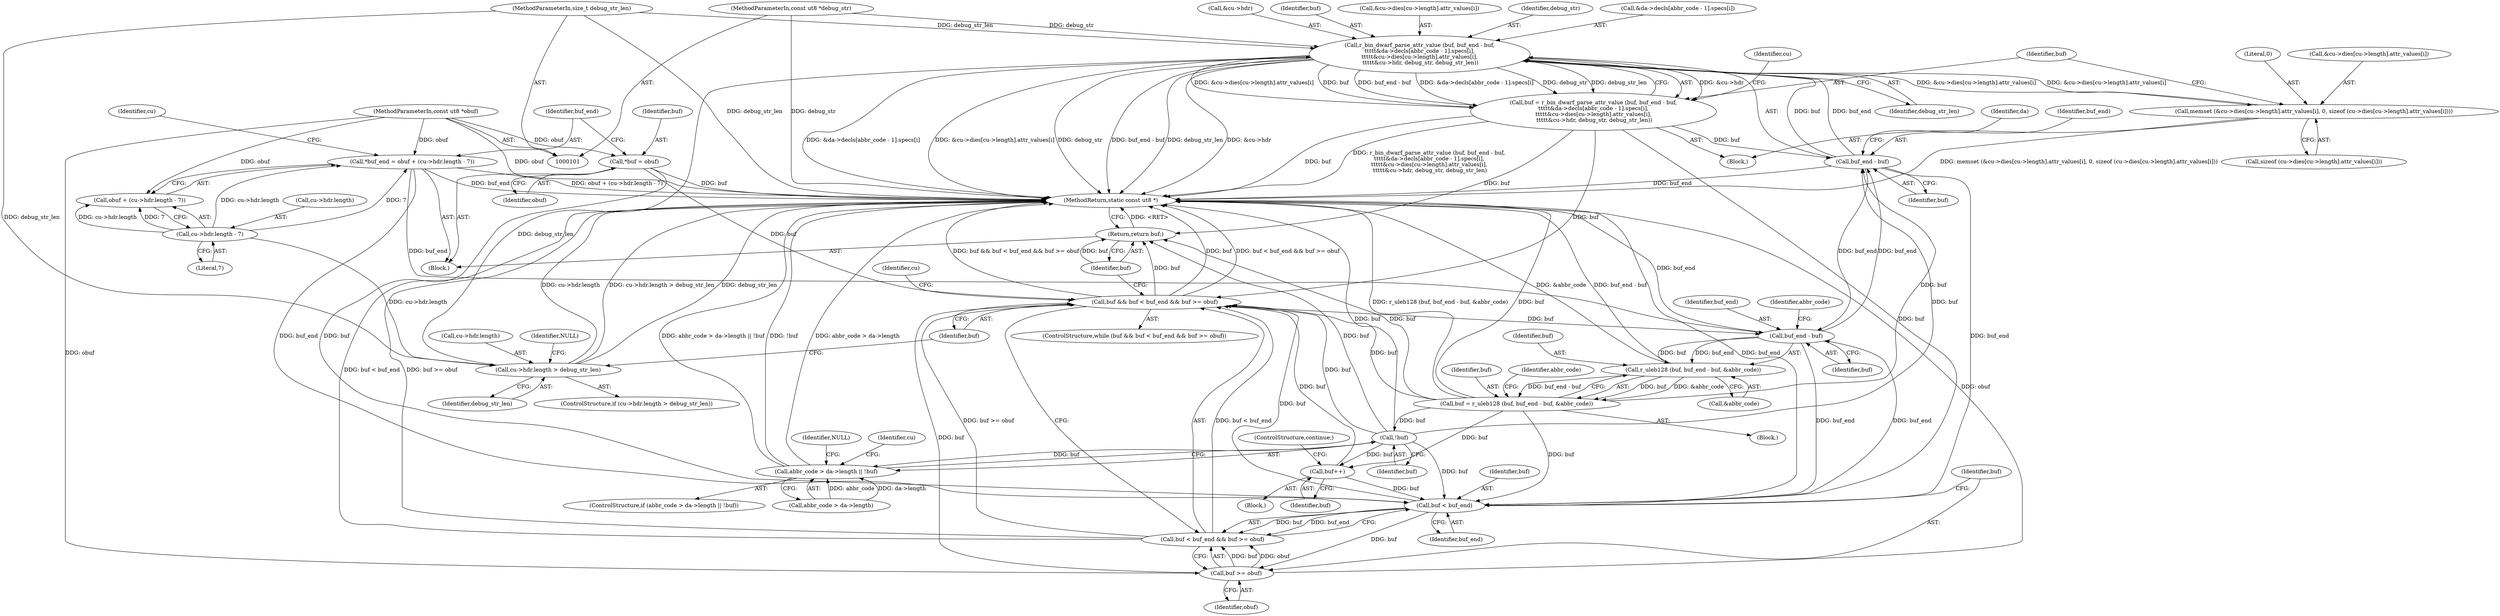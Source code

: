 digraph "0_radare2_bd1bab05083d80464fea854bf4b5c49aaf1b8401@array" {
"1000363" [label="(Call,r_bin_dwarf_parse_attr_value (buf, buf_end - buf,\n\t\t\t\t\t&da->decls[abbr_code - 1].specs[i],\n\t\t\t\t\t&cu->dies[cu->length].attr_values[i],\n \t\t\t\t\t&cu->hdr, debug_str, debug_str_len))"];
"1000365" [label="(Call,buf_end - buf)"];
"1000169" [label="(Call,buf_end - buf)"];
"1000143" [label="(Call,buf < buf_end)"];
"1000181" [label="(Call,!buf)"];
"1000165" [label="(Call,buf = r_uleb128 (buf, buf_end - buf, &abbr_code))"];
"1000167" [label="(Call,r_uleb128 (buf, buf_end - buf, &abbr_code))"];
"1000111" [label="(Call,*buf = obuf)"];
"1000103" [label="(MethodParameterIn,const ut8 *obuf)"];
"1000361" [label="(Call,buf = r_bin_dwarf_parse_attr_value (buf, buf_end - buf,\n\t\t\t\t\t&da->decls[abbr_code - 1].specs[i],\n\t\t\t\t\t&cu->dies[cu->length].attr_values[i],\n \t\t\t\t\t&cu->hdr, debug_str, debug_str_len))"];
"1000363" [label="(Call,r_bin_dwarf_parse_attr_value (buf, buf_end - buf,\n\t\t\t\t\t&da->decls[abbr_code - 1].specs[i],\n\t\t\t\t\t&cu->dies[cu->length].attr_values[i],\n \t\t\t\t\t&cu->hdr, debug_str, debug_str_len))"];
"1000335" [label="(Call,memset (&cu->dies[cu->length].attr_values[i], 0, sizeof (cu->dies[cu->length].attr_values[i])))"];
"1000107" [label="(MethodParameterIn,const ut8 *debug_str)"];
"1000129" [label="(Call,cu->hdr.length > debug_str_len)"];
"1000119" [label="(Call,cu->hdr.length - 7)"];
"1000108" [label="(MethodParameterIn,size_t debug_str_len)"];
"1000214" [label="(Call,buf++)"];
"1000115" [label="(Call,*buf_end = obuf + (cu->hdr.length - 7))"];
"1000140" [label="(Call,buf && buf < buf_end && buf >= obuf)"];
"1000146" [label="(Call,buf >= obuf)"];
"1000142" [label="(Call,buf < buf_end && buf >= obuf)"];
"1000175" [label="(Call,abbr_code > da->length || !buf)"];
"1000464" [label="(Return,return buf;)"];
"1000214" [label="(Call,buf++)"];
"1000367" [label="(Identifier,buf)"];
"1000464" [label="(Return,return buf;)"];
"1000335" [label="(Call,memset (&cu->dies[cu->length].attr_values[i], 0, sizeof (cu->dies[cu->length].attr_values[i])))"];
"1000142" [label="(Call,buf < buf_end && buf >= obuf)"];
"1000170" [label="(Identifier,buf_end)"];
"1000129" [label="(Call,cu->hdr.length > debug_str_len)"];
"1000175" [label="(Call,abbr_code > da->length || !buf)"];
"1000111" [label="(Call,*buf = obuf)"];
"1000149" [label="(Block,)"];
"1000113" [label="(Identifier,obuf)"];
"1000336" [label="(Call,&cu->dies[cu->length].attr_values[i])"];
"1000130" [label="(Call,cu->hdr.length)"];
"1000119" [label="(Call,cu->hdr.length - 7)"];
"1000139" [label="(ControlStructure,while (buf && buf < buf_end && buf >= obuf))"];
"1000165" [label="(Call,buf = r_uleb128 (buf, buf_end - buf, &abbr_code))"];
"1000169" [label="(Call,buf_end - buf)"];
"1000466" [label="(MethodReturn,static const ut8 *)"];
"1000216" [label="(ControlStructure,continue;)"];
"1000349" [label="(Call,sizeof (cu->dies[cu->length].attr_values[i]))"];
"1000368" [label="(Call,&da->decls[abbr_code - 1].specs[i])"];
"1000172" [label="(Call,&abbr_code)"];
"1000392" [label="(Call,&cu->hdr)"];
"1000120" [label="(Call,cu->hdr.length)"];
"1000125" [label="(Literal,7)"];
"1000132" [label="(Identifier,cu)"];
"1000366" [label="(Identifier,buf_end)"];
"1000167" [label="(Call,r_uleb128 (buf, buf_end - buf, &abbr_code))"];
"1000363" [label="(Call,r_bin_dwarf_parse_attr_value (buf, buf_end - buf,\n\t\t\t\t\t&da->decls[abbr_code - 1].specs[i],\n\t\t\t\t\t&cu->dies[cu->length].attr_values[i],\n \t\t\t\t\t&cu->hdr, debug_str, debug_str_len))"];
"1000364" [label="(Identifier,buf)"];
"1000148" [label="(Identifier,obuf)"];
"1000143" [label="(Call,buf < buf_end)"];
"1000103" [label="(MethodParameterIn,const ut8 *obuf)"];
"1000171" [label="(Identifier,buf)"];
"1000115" [label="(Call,*buf_end = obuf + (cu->hdr.length - 7))"];
"1000276" [label="(Block,)"];
"1000140" [label="(Call,buf && buf < buf_end && buf >= obuf)"];
"1000173" [label="(Identifier,abbr_code)"];
"1000144" [label="(Identifier,buf)"];
"1000380" [label="(Call,&cu->dies[cu->length].attr_values[i])"];
"1000147" [label="(Identifier,buf)"];
"1000117" [label="(Call,obuf + (cu->hdr.length - 7))"];
"1000141" [label="(Identifier,buf)"];
"1000174" [label="(ControlStructure,if (abbr_code > da->length || !buf))"];
"1000176" [label="(Call,abbr_code > da->length)"];
"1000215" [label="(Identifier,buf)"];
"1000185" [label="(Identifier,NULL)"];
"1000181" [label="(Call,!buf)"];
"1000166" [label="(Identifier,buf)"];
"1000168" [label="(Identifier,buf)"];
"1000128" [label="(ControlStructure,if (cu->hdr.length > debug_str_len))"];
"1000373" [label="(Identifier,da)"];
"1000135" [label="(Identifier,debug_str_len)"];
"1000198" [label="(Block,)"];
"1000116" [label="(Identifier,buf_end)"];
"1000107" [label="(MethodParameterIn,const ut8 *debug_str)"];
"1000190" [label="(Identifier,cu)"];
"1000365" [label="(Call,buf_end - buf)"];
"1000109" [label="(Block,)"];
"1000177" [label="(Identifier,abbr_code)"];
"1000138" [label="(Identifier,NULL)"];
"1000405" [label="(Identifier,cu)"];
"1000361" [label="(Call,buf = r_bin_dwarf_parse_attr_value (buf, buf_end - buf,\n\t\t\t\t\t&da->decls[abbr_code - 1].specs[i],\n\t\t\t\t\t&cu->dies[cu->length].attr_values[i],\n \t\t\t\t\t&cu->hdr, debug_str, debug_str_len))"];
"1000397" [label="(Identifier,debug_str_len)"];
"1000348" [label="(Literal,0)"];
"1000112" [label="(Identifier,buf)"];
"1000396" [label="(Identifier,debug_str)"];
"1000465" [label="(Identifier,buf)"];
"1000182" [label="(Identifier,buf)"];
"1000146" [label="(Call,buf >= obuf)"];
"1000108" [label="(MethodParameterIn,size_t debug_str_len)"];
"1000153" [label="(Identifier,cu)"];
"1000145" [label="(Identifier,buf_end)"];
"1000362" [label="(Identifier,buf)"];
"1000363" -> "1000361"  [label="AST: "];
"1000363" -> "1000397"  [label="CFG: "];
"1000364" -> "1000363"  [label="AST: "];
"1000365" -> "1000363"  [label="AST: "];
"1000368" -> "1000363"  [label="AST: "];
"1000380" -> "1000363"  [label="AST: "];
"1000392" -> "1000363"  [label="AST: "];
"1000396" -> "1000363"  [label="AST: "];
"1000397" -> "1000363"  [label="AST: "];
"1000361" -> "1000363"  [label="CFG: "];
"1000363" -> "1000466"  [label="DDG: debug_str"];
"1000363" -> "1000466"  [label="DDG: buf_end - buf"];
"1000363" -> "1000466"  [label="DDG: debug_str_len"];
"1000363" -> "1000466"  [label="DDG: &cu->hdr"];
"1000363" -> "1000466"  [label="DDG: &da->decls[abbr_code - 1].specs[i]"];
"1000363" -> "1000466"  [label="DDG: &cu->dies[cu->length].attr_values[i]"];
"1000363" -> "1000335"  [label="DDG: &cu->dies[cu->length].attr_values[i]"];
"1000363" -> "1000361"  [label="DDG: &cu->hdr"];
"1000363" -> "1000361"  [label="DDG: &cu->dies[cu->length].attr_values[i]"];
"1000363" -> "1000361"  [label="DDG: buf"];
"1000363" -> "1000361"  [label="DDG: buf_end - buf"];
"1000363" -> "1000361"  [label="DDG: &da->decls[abbr_code - 1].specs[i]"];
"1000363" -> "1000361"  [label="DDG: debug_str"];
"1000363" -> "1000361"  [label="DDG: debug_str_len"];
"1000365" -> "1000363"  [label="DDG: buf"];
"1000365" -> "1000363"  [label="DDG: buf_end"];
"1000335" -> "1000363"  [label="DDG: &cu->dies[cu->length].attr_values[i]"];
"1000107" -> "1000363"  [label="DDG: debug_str"];
"1000129" -> "1000363"  [label="DDG: debug_str_len"];
"1000108" -> "1000363"  [label="DDG: debug_str_len"];
"1000365" -> "1000367"  [label="CFG: "];
"1000366" -> "1000365"  [label="AST: "];
"1000367" -> "1000365"  [label="AST: "];
"1000373" -> "1000365"  [label="CFG: "];
"1000365" -> "1000466"  [label="DDG: buf_end"];
"1000365" -> "1000143"  [label="DDG: buf_end"];
"1000365" -> "1000169"  [label="DDG: buf_end"];
"1000169" -> "1000365"  [label="DDG: buf_end"];
"1000181" -> "1000365"  [label="DDG: buf"];
"1000165" -> "1000365"  [label="DDG: buf"];
"1000361" -> "1000365"  [label="DDG: buf"];
"1000169" -> "1000167"  [label="AST: "];
"1000169" -> "1000171"  [label="CFG: "];
"1000170" -> "1000169"  [label="AST: "];
"1000171" -> "1000169"  [label="AST: "];
"1000173" -> "1000169"  [label="CFG: "];
"1000169" -> "1000466"  [label="DDG: buf_end"];
"1000169" -> "1000143"  [label="DDG: buf_end"];
"1000169" -> "1000167"  [label="DDG: buf"];
"1000169" -> "1000167"  [label="DDG: buf_end"];
"1000143" -> "1000169"  [label="DDG: buf_end"];
"1000115" -> "1000169"  [label="DDG: buf_end"];
"1000140" -> "1000169"  [label="DDG: buf"];
"1000143" -> "1000142"  [label="AST: "];
"1000143" -> "1000145"  [label="CFG: "];
"1000144" -> "1000143"  [label="AST: "];
"1000145" -> "1000143"  [label="AST: "];
"1000147" -> "1000143"  [label="CFG: "];
"1000142" -> "1000143"  [label="CFG: "];
"1000143" -> "1000466"  [label="DDG: buf_end"];
"1000143" -> "1000140"  [label="DDG: buf"];
"1000143" -> "1000142"  [label="DDG: buf"];
"1000143" -> "1000142"  [label="DDG: buf_end"];
"1000181" -> "1000143"  [label="DDG: buf"];
"1000165" -> "1000143"  [label="DDG: buf"];
"1000111" -> "1000143"  [label="DDG: buf"];
"1000361" -> "1000143"  [label="DDG: buf"];
"1000214" -> "1000143"  [label="DDG: buf"];
"1000115" -> "1000143"  [label="DDG: buf_end"];
"1000143" -> "1000146"  [label="DDG: buf"];
"1000181" -> "1000175"  [label="AST: "];
"1000181" -> "1000182"  [label="CFG: "];
"1000182" -> "1000181"  [label="AST: "];
"1000175" -> "1000181"  [label="CFG: "];
"1000181" -> "1000466"  [label="DDG: buf"];
"1000181" -> "1000140"  [label="DDG: buf"];
"1000181" -> "1000175"  [label="DDG: buf"];
"1000165" -> "1000181"  [label="DDG: buf"];
"1000181" -> "1000214"  [label="DDG: buf"];
"1000181" -> "1000464"  [label="DDG: buf"];
"1000165" -> "1000149"  [label="AST: "];
"1000165" -> "1000167"  [label="CFG: "];
"1000166" -> "1000165"  [label="AST: "];
"1000167" -> "1000165"  [label="AST: "];
"1000177" -> "1000165"  [label="CFG: "];
"1000165" -> "1000466"  [label="DDG: buf"];
"1000165" -> "1000466"  [label="DDG: r_uleb128 (buf, buf_end - buf, &abbr_code)"];
"1000165" -> "1000140"  [label="DDG: buf"];
"1000167" -> "1000165"  [label="DDG: buf"];
"1000167" -> "1000165"  [label="DDG: buf_end - buf"];
"1000167" -> "1000165"  [label="DDG: &abbr_code"];
"1000165" -> "1000214"  [label="DDG: buf"];
"1000165" -> "1000464"  [label="DDG: buf"];
"1000167" -> "1000172"  [label="CFG: "];
"1000168" -> "1000167"  [label="AST: "];
"1000172" -> "1000167"  [label="AST: "];
"1000167" -> "1000466"  [label="DDG: buf_end - buf"];
"1000167" -> "1000466"  [label="DDG: &abbr_code"];
"1000111" -> "1000109"  [label="AST: "];
"1000111" -> "1000113"  [label="CFG: "];
"1000112" -> "1000111"  [label="AST: "];
"1000113" -> "1000111"  [label="AST: "];
"1000116" -> "1000111"  [label="CFG: "];
"1000111" -> "1000466"  [label="DDG: buf"];
"1000103" -> "1000111"  [label="DDG: obuf"];
"1000111" -> "1000140"  [label="DDG: buf"];
"1000103" -> "1000101"  [label="AST: "];
"1000103" -> "1000466"  [label="DDG: obuf"];
"1000103" -> "1000115"  [label="DDG: obuf"];
"1000103" -> "1000117"  [label="DDG: obuf"];
"1000103" -> "1000146"  [label="DDG: obuf"];
"1000361" -> "1000276"  [label="AST: "];
"1000362" -> "1000361"  [label="AST: "];
"1000405" -> "1000361"  [label="CFG: "];
"1000361" -> "1000466"  [label="DDG: buf"];
"1000361" -> "1000466"  [label="DDG: r_bin_dwarf_parse_attr_value (buf, buf_end - buf,\n\t\t\t\t\t&da->decls[abbr_code - 1].specs[i],\n\t\t\t\t\t&cu->dies[cu->length].attr_values[i],\n \t\t\t\t\t&cu->hdr, debug_str, debug_str_len)"];
"1000361" -> "1000140"  [label="DDG: buf"];
"1000361" -> "1000464"  [label="DDG: buf"];
"1000335" -> "1000276"  [label="AST: "];
"1000335" -> "1000349"  [label="CFG: "];
"1000336" -> "1000335"  [label="AST: "];
"1000348" -> "1000335"  [label="AST: "];
"1000349" -> "1000335"  [label="AST: "];
"1000362" -> "1000335"  [label="CFG: "];
"1000335" -> "1000466"  [label="DDG: memset (&cu->dies[cu->length].attr_values[i], 0, sizeof (cu->dies[cu->length].attr_values[i]))"];
"1000107" -> "1000101"  [label="AST: "];
"1000107" -> "1000466"  [label="DDG: debug_str"];
"1000129" -> "1000128"  [label="AST: "];
"1000129" -> "1000135"  [label="CFG: "];
"1000130" -> "1000129"  [label="AST: "];
"1000135" -> "1000129"  [label="AST: "];
"1000138" -> "1000129"  [label="CFG: "];
"1000141" -> "1000129"  [label="CFG: "];
"1000129" -> "1000466"  [label="DDG: cu->hdr.length"];
"1000129" -> "1000466"  [label="DDG: cu->hdr.length > debug_str_len"];
"1000129" -> "1000466"  [label="DDG: debug_str_len"];
"1000119" -> "1000129"  [label="DDG: cu->hdr.length"];
"1000108" -> "1000129"  [label="DDG: debug_str_len"];
"1000119" -> "1000117"  [label="AST: "];
"1000119" -> "1000125"  [label="CFG: "];
"1000120" -> "1000119"  [label="AST: "];
"1000125" -> "1000119"  [label="AST: "];
"1000117" -> "1000119"  [label="CFG: "];
"1000119" -> "1000115"  [label="DDG: cu->hdr.length"];
"1000119" -> "1000115"  [label="DDG: 7"];
"1000119" -> "1000117"  [label="DDG: cu->hdr.length"];
"1000119" -> "1000117"  [label="DDG: 7"];
"1000108" -> "1000101"  [label="AST: "];
"1000108" -> "1000466"  [label="DDG: debug_str_len"];
"1000214" -> "1000198"  [label="AST: "];
"1000214" -> "1000215"  [label="CFG: "];
"1000215" -> "1000214"  [label="AST: "];
"1000216" -> "1000214"  [label="CFG: "];
"1000214" -> "1000140"  [label="DDG: buf"];
"1000115" -> "1000109"  [label="AST: "];
"1000115" -> "1000117"  [label="CFG: "];
"1000116" -> "1000115"  [label="AST: "];
"1000117" -> "1000115"  [label="AST: "];
"1000132" -> "1000115"  [label="CFG: "];
"1000115" -> "1000466"  [label="DDG: obuf + (cu->hdr.length - 7)"];
"1000115" -> "1000466"  [label="DDG: buf_end"];
"1000140" -> "1000139"  [label="AST: "];
"1000140" -> "1000141"  [label="CFG: "];
"1000140" -> "1000142"  [label="CFG: "];
"1000141" -> "1000140"  [label="AST: "];
"1000142" -> "1000140"  [label="AST: "];
"1000153" -> "1000140"  [label="CFG: "];
"1000465" -> "1000140"  [label="CFG: "];
"1000140" -> "1000466"  [label="DDG: buf"];
"1000140" -> "1000466"  [label="DDG: buf < buf_end && buf >= obuf"];
"1000140" -> "1000466"  [label="DDG: buf && buf < buf_end && buf >= obuf"];
"1000146" -> "1000140"  [label="DDG: buf"];
"1000142" -> "1000140"  [label="DDG: buf < buf_end"];
"1000142" -> "1000140"  [label="DDG: buf >= obuf"];
"1000140" -> "1000464"  [label="DDG: buf"];
"1000146" -> "1000142"  [label="AST: "];
"1000146" -> "1000148"  [label="CFG: "];
"1000147" -> "1000146"  [label="AST: "];
"1000148" -> "1000146"  [label="AST: "];
"1000142" -> "1000146"  [label="CFG: "];
"1000146" -> "1000466"  [label="DDG: obuf"];
"1000146" -> "1000142"  [label="DDG: buf"];
"1000146" -> "1000142"  [label="DDG: obuf"];
"1000142" -> "1000466"  [label="DDG: buf < buf_end"];
"1000142" -> "1000466"  [label="DDG: buf >= obuf"];
"1000175" -> "1000174"  [label="AST: "];
"1000175" -> "1000176"  [label="CFG: "];
"1000176" -> "1000175"  [label="AST: "];
"1000185" -> "1000175"  [label="CFG: "];
"1000190" -> "1000175"  [label="CFG: "];
"1000175" -> "1000466"  [label="DDG: !buf"];
"1000175" -> "1000466"  [label="DDG: abbr_code > da->length"];
"1000175" -> "1000466"  [label="DDG: abbr_code > da->length || !buf"];
"1000176" -> "1000175"  [label="DDG: abbr_code"];
"1000176" -> "1000175"  [label="DDG: da->length"];
"1000464" -> "1000109"  [label="AST: "];
"1000464" -> "1000465"  [label="CFG: "];
"1000465" -> "1000464"  [label="AST: "];
"1000466" -> "1000464"  [label="CFG: "];
"1000464" -> "1000466"  [label="DDG: <RET>"];
"1000465" -> "1000464"  [label="DDG: buf"];
}
